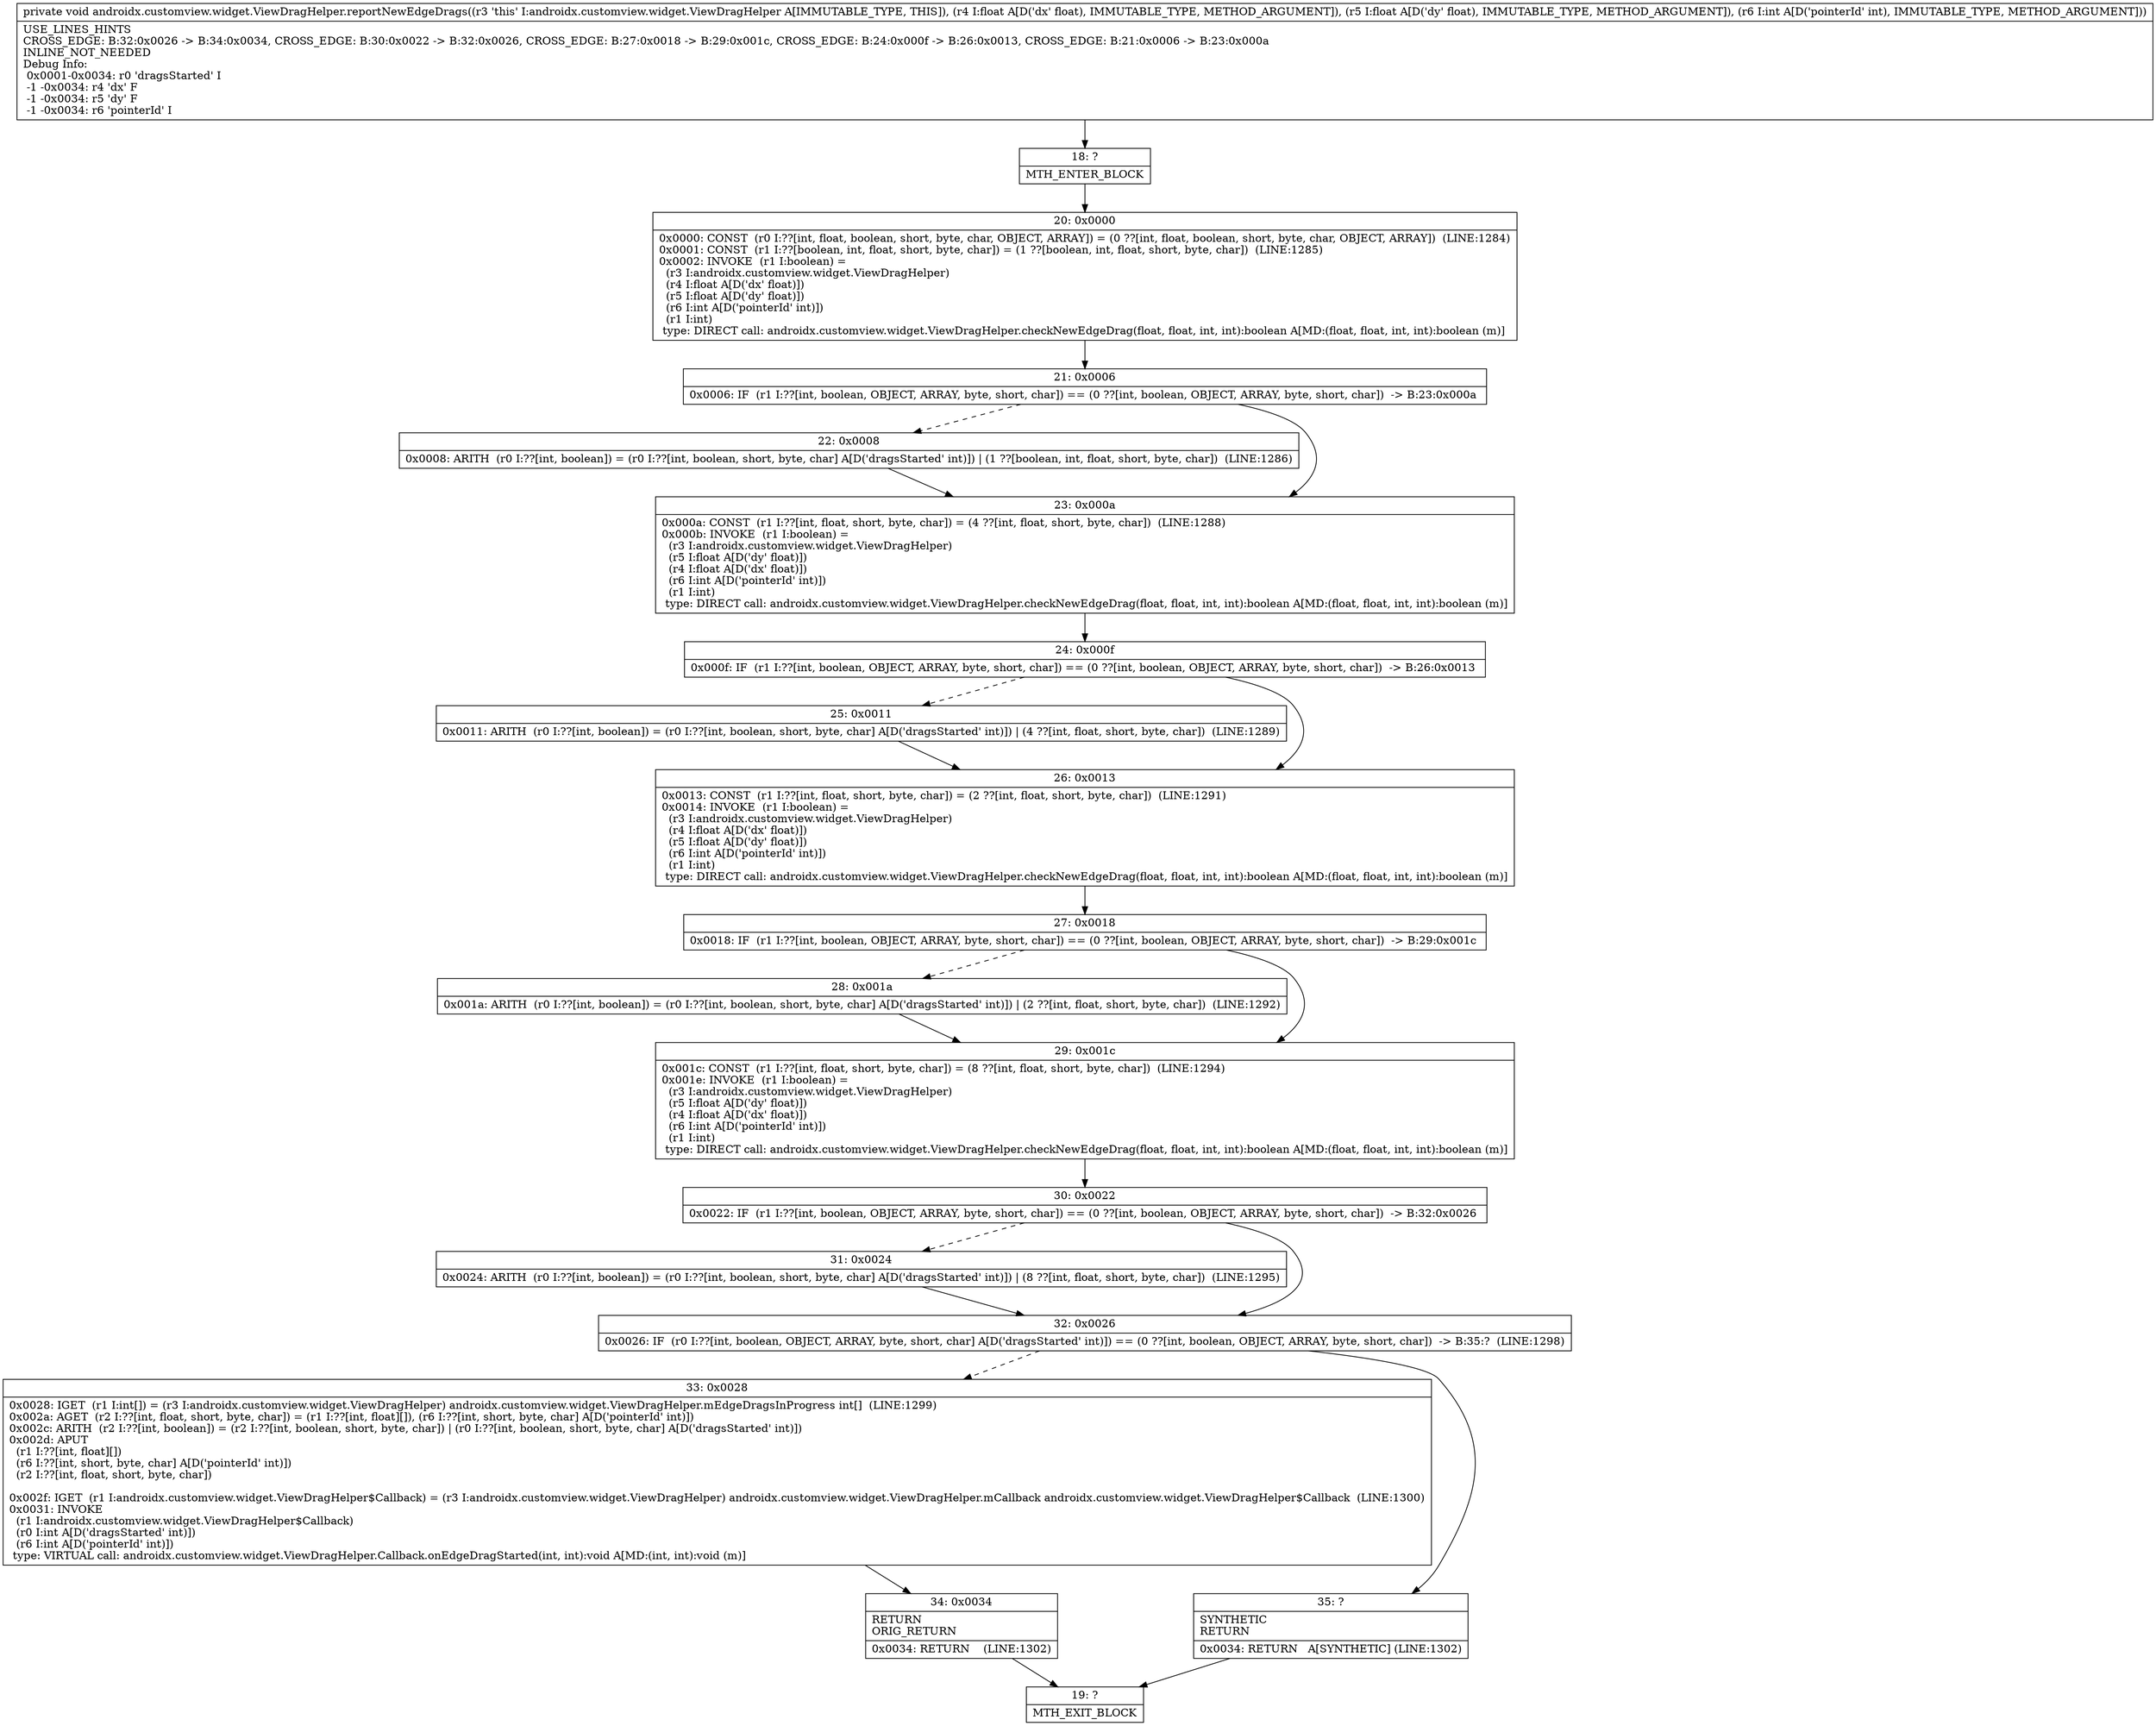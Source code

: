 digraph "CFG forandroidx.customview.widget.ViewDragHelper.reportNewEdgeDrags(FFI)V" {
Node_18 [shape=record,label="{18\:\ ?|MTH_ENTER_BLOCK\l}"];
Node_20 [shape=record,label="{20\:\ 0x0000|0x0000: CONST  (r0 I:??[int, float, boolean, short, byte, char, OBJECT, ARRAY]) = (0 ??[int, float, boolean, short, byte, char, OBJECT, ARRAY])  (LINE:1284)\l0x0001: CONST  (r1 I:??[boolean, int, float, short, byte, char]) = (1 ??[boolean, int, float, short, byte, char])  (LINE:1285)\l0x0002: INVOKE  (r1 I:boolean) = \l  (r3 I:androidx.customview.widget.ViewDragHelper)\l  (r4 I:float A[D('dx' float)])\l  (r5 I:float A[D('dy' float)])\l  (r6 I:int A[D('pointerId' int)])\l  (r1 I:int)\l type: DIRECT call: androidx.customview.widget.ViewDragHelper.checkNewEdgeDrag(float, float, int, int):boolean A[MD:(float, float, int, int):boolean (m)]\l}"];
Node_21 [shape=record,label="{21\:\ 0x0006|0x0006: IF  (r1 I:??[int, boolean, OBJECT, ARRAY, byte, short, char]) == (0 ??[int, boolean, OBJECT, ARRAY, byte, short, char])  \-\> B:23:0x000a \l}"];
Node_22 [shape=record,label="{22\:\ 0x0008|0x0008: ARITH  (r0 I:??[int, boolean]) = (r0 I:??[int, boolean, short, byte, char] A[D('dragsStarted' int)]) \| (1 ??[boolean, int, float, short, byte, char])  (LINE:1286)\l}"];
Node_23 [shape=record,label="{23\:\ 0x000a|0x000a: CONST  (r1 I:??[int, float, short, byte, char]) = (4 ??[int, float, short, byte, char])  (LINE:1288)\l0x000b: INVOKE  (r1 I:boolean) = \l  (r3 I:androidx.customview.widget.ViewDragHelper)\l  (r5 I:float A[D('dy' float)])\l  (r4 I:float A[D('dx' float)])\l  (r6 I:int A[D('pointerId' int)])\l  (r1 I:int)\l type: DIRECT call: androidx.customview.widget.ViewDragHelper.checkNewEdgeDrag(float, float, int, int):boolean A[MD:(float, float, int, int):boolean (m)]\l}"];
Node_24 [shape=record,label="{24\:\ 0x000f|0x000f: IF  (r1 I:??[int, boolean, OBJECT, ARRAY, byte, short, char]) == (0 ??[int, boolean, OBJECT, ARRAY, byte, short, char])  \-\> B:26:0x0013 \l}"];
Node_25 [shape=record,label="{25\:\ 0x0011|0x0011: ARITH  (r0 I:??[int, boolean]) = (r0 I:??[int, boolean, short, byte, char] A[D('dragsStarted' int)]) \| (4 ??[int, float, short, byte, char])  (LINE:1289)\l}"];
Node_26 [shape=record,label="{26\:\ 0x0013|0x0013: CONST  (r1 I:??[int, float, short, byte, char]) = (2 ??[int, float, short, byte, char])  (LINE:1291)\l0x0014: INVOKE  (r1 I:boolean) = \l  (r3 I:androidx.customview.widget.ViewDragHelper)\l  (r4 I:float A[D('dx' float)])\l  (r5 I:float A[D('dy' float)])\l  (r6 I:int A[D('pointerId' int)])\l  (r1 I:int)\l type: DIRECT call: androidx.customview.widget.ViewDragHelper.checkNewEdgeDrag(float, float, int, int):boolean A[MD:(float, float, int, int):boolean (m)]\l}"];
Node_27 [shape=record,label="{27\:\ 0x0018|0x0018: IF  (r1 I:??[int, boolean, OBJECT, ARRAY, byte, short, char]) == (0 ??[int, boolean, OBJECT, ARRAY, byte, short, char])  \-\> B:29:0x001c \l}"];
Node_28 [shape=record,label="{28\:\ 0x001a|0x001a: ARITH  (r0 I:??[int, boolean]) = (r0 I:??[int, boolean, short, byte, char] A[D('dragsStarted' int)]) \| (2 ??[int, float, short, byte, char])  (LINE:1292)\l}"];
Node_29 [shape=record,label="{29\:\ 0x001c|0x001c: CONST  (r1 I:??[int, float, short, byte, char]) = (8 ??[int, float, short, byte, char])  (LINE:1294)\l0x001e: INVOKE  (r1 I:boolean) = \l  (r3 I:androidx.customview.widget.ViewDragHelper)\l  (r5 I:float A[D('dy' float)])\l  (r4 I:float A[D('dx' float)])\l  (r6 I:int A[D('pointerId' int)])\l  (r1 I:int)\l type: DIRECT call: androidx.customview.widget.ViewDragHelper.checkNewEdgeDrag(float, float, int, int):boolean A[MD:(float, float, int, int):boolean (m)]\l}"];
Node_30 [shape=record,label="{30\:\ 0x0022|0x0022: IF  (r1 I:??[int, boolean, OBJECT, ARRAY, byte, short, char]) == (0 ??[int, boolean, OBJECT, ARRAY, byte, short, char])  \-\> B:32:0x0026 \l}"];
Node_31 [shape=record,label="{31\:\ 0x0024|0x0024: ARITH  (r0 I:??[int, boolean]) = (r0 I:??[int, boolean, short, byte, char] A[D('dragsStarted' int)]) \| (8 ??[int, float, short, byte, char])  (LINE:1295)\l}"];
Node_32 [shape=record,label="{32\:\ 0x0026|0x0026: IF  (r0 I:??[int, boolean, OBJECT, ARRAY, byte, short, char] A[D('dragsStarted' int)]) == (0 ??[int, boolean, OBJECT, ARRAY, byte, short, char])  \-\> B:35:?  (LINE:1298)\l}"];
Node_33 [shape=record,label="{33\:\ 0x0028|0x0028: IGET  (r1 I:int[]) = (r3 I:androidx.customview.widget.ViewDragHelper) androidx.customview.widget.ViewDragHelper.mEdgeDragsInProgress int[]  (LINE:1299)\l0x002a: AGET  (r2 I:??[int, float, short, byte, char]) = (r1 I:??[int, float][]), (r6 I:??[int, short, byte, char] A[D('pointerId' int)]) \l0x002c: ARITH  (r2 I:??[int, boolean]) = (r2 I:??[int, boolean, short, byte, char]) \| (r0 I:??[int, boolean, short, byte, char] A[D('dragsStarted' int)]) \l0x002d: APUT  \l  (r1 I:??[int, float][])\l  (r6 I:??[int, short, byte, char] A[D('pointerId' int)])\l  (r2 I:??[int, float, short, byte, char])\l \l0x002f: IGET  (r1 I:androidx.customview.widget.ViewDragHelper$Callback) = (r3 I:androidx.customview.widget.ViewDragHelper) androidx.customview.widget.ViewDragHelper.mCallback androidx.customview.widget.ViewDragHelper$Callback  (LINE:1300)\l0x0031: INVOKE  \l  (r1 I:androidx.customview.widget.ViewDragHelper$Callback)\l  (r0 I:int A[D('dragsStarted' int)])\l  (r6 I:int A[D('pointerId' int)])\l type: VIRTUAL call: androidx.customview.widget.ViewDragHelper.Callback.onEdgeDragStarted(int, int):void A[MD:(int, int):void (m)]\l}"];
Node_34 [shape=record,label="{34\:\ 0x0034|RETURN\lORIG_RETURN\l|0x0034: RETURN    (LINE:1302)\l}"];
Node_19 [shape=record,label="{19\:\ ?|MTH_EXIT_BLOCK\l}"];
Node_35 [shape=record,label="{35\:\ ?|SYNTHETIC\lRETURN\l|0x0034: RETURN   A[SYNTHETIC] (LINE:1302)\l}"];
MethodNode[shape=record,label="{private void androidx.customview.widget.ViewDragHelper.reportNewEdgeDrags((r3 'this' I:androidx.customview.widget.ViewDragHelper A[IMMUTABLE_TYPE, THIS]), (r4 I:float A[D('dx' float), IMMUTABLE_TYPE, METHOD_ARGUMENT]), (r5 I:float A[D('dy' float), IMMUTABLE_TYPE, METHOD_ARGUMENT]), (r6 I:int A[D('pointerId' int), IMMUTABLE_TYPE, METHOD_ARGUMENT]))  | USE_LINES_HINTS\lCROSS_EDGE: B:32:0x0026 \-\> B:34:0x0034, CROSS_EDGE: B:30:0x0022 \-\> B:32:0x0026, CROSS_EDGE: B:27:0x0018 \-\> B:29:0x001c, CROSS_EDGE: B:24:0x000f \-\> B:26:0x0013, CROSS_EDGE: B:21:0x0006 \-\> B:23:0x000a\lINLINE_NOT_NEEDED\lDebug Info:\l  0x0001\-0x0034: r0 'dragsStarted' I\l  \-1 \-0x0034: r4 'dx' F\l  \-1 \-0x0034: r5 'dy' F\l  \-1 \-0x0034: r6 'pointerId' I\l}"];
MethodNode -> Node_18;Node_18 -> Node_20;
Node_20 -> Node_21;
Node_21 -> Node_22[style=dashed];
Node_21 -> Node_23;
Node_22 -> Node_23;
Node_23 -> Node_24;
Node_24 -> Node_25[style=dashed];
Node_24 -> Node_26;
Node_25 -> Node_26;
Node_26 -> Node_27;
Node_27 -> Node_28[style=dashed];
Node_27 -> Node_29;
Node_28 -> Node_29;
Node_29 -> Node_30;
Node_30 -> Node_31[style=dashed];
Node_30 -> Node_32;
Node_31 -> Node_32;
Node_32 -> Node_33[style=dashed];
Node_32 -> Node_35;
Node_33 -> Node_34;
Node_34 -> Node_19;
Node_35 -> Node_19;
}

